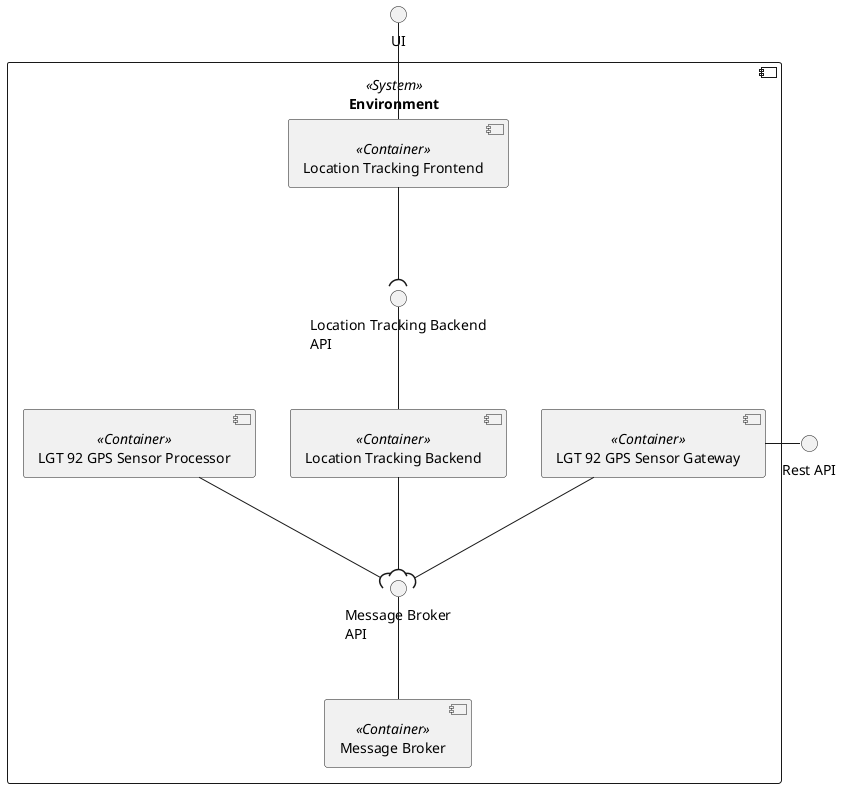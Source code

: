 @startuml logical-view-level2

skinparam Monochrome true
skinparam sequenceMessageAlign center
skinparam Shadowing false
skinparam componentStyle uml2
skinparam packageStyle rectangle

interface "UI" as UI

interface "Rest API" as IN_ENDPOINT

component "Environment" <<System>> {
    component "Message Broker" as MB <<Container>>
    component "Location Tracking Backend" as LTB <<Container>>
    component "Location Tracking Frontend" as LTF <<Container>>
    component "LGT 92 GPS Sensor Processor" as LGT92GPSP <<Container>>
    component "LGT 92 GPS Sensor Gateway" as LGT92GPSG <<Container>>

    interface "Message Broker\nAPI" as MB_API
    interface "Location Tracking Backend\nAPI" as LTB_API

    MB_API -- MB
    LTB_API -- LTB
    UI -- LTF

    LTF --( LTB_API

    LTB --( MB_API
    LGT92GPSG --( MB_API
    LGT92GPSP --( MB_API

    LGT92GPSG - IN_ENDPOINT
}

@enduml

